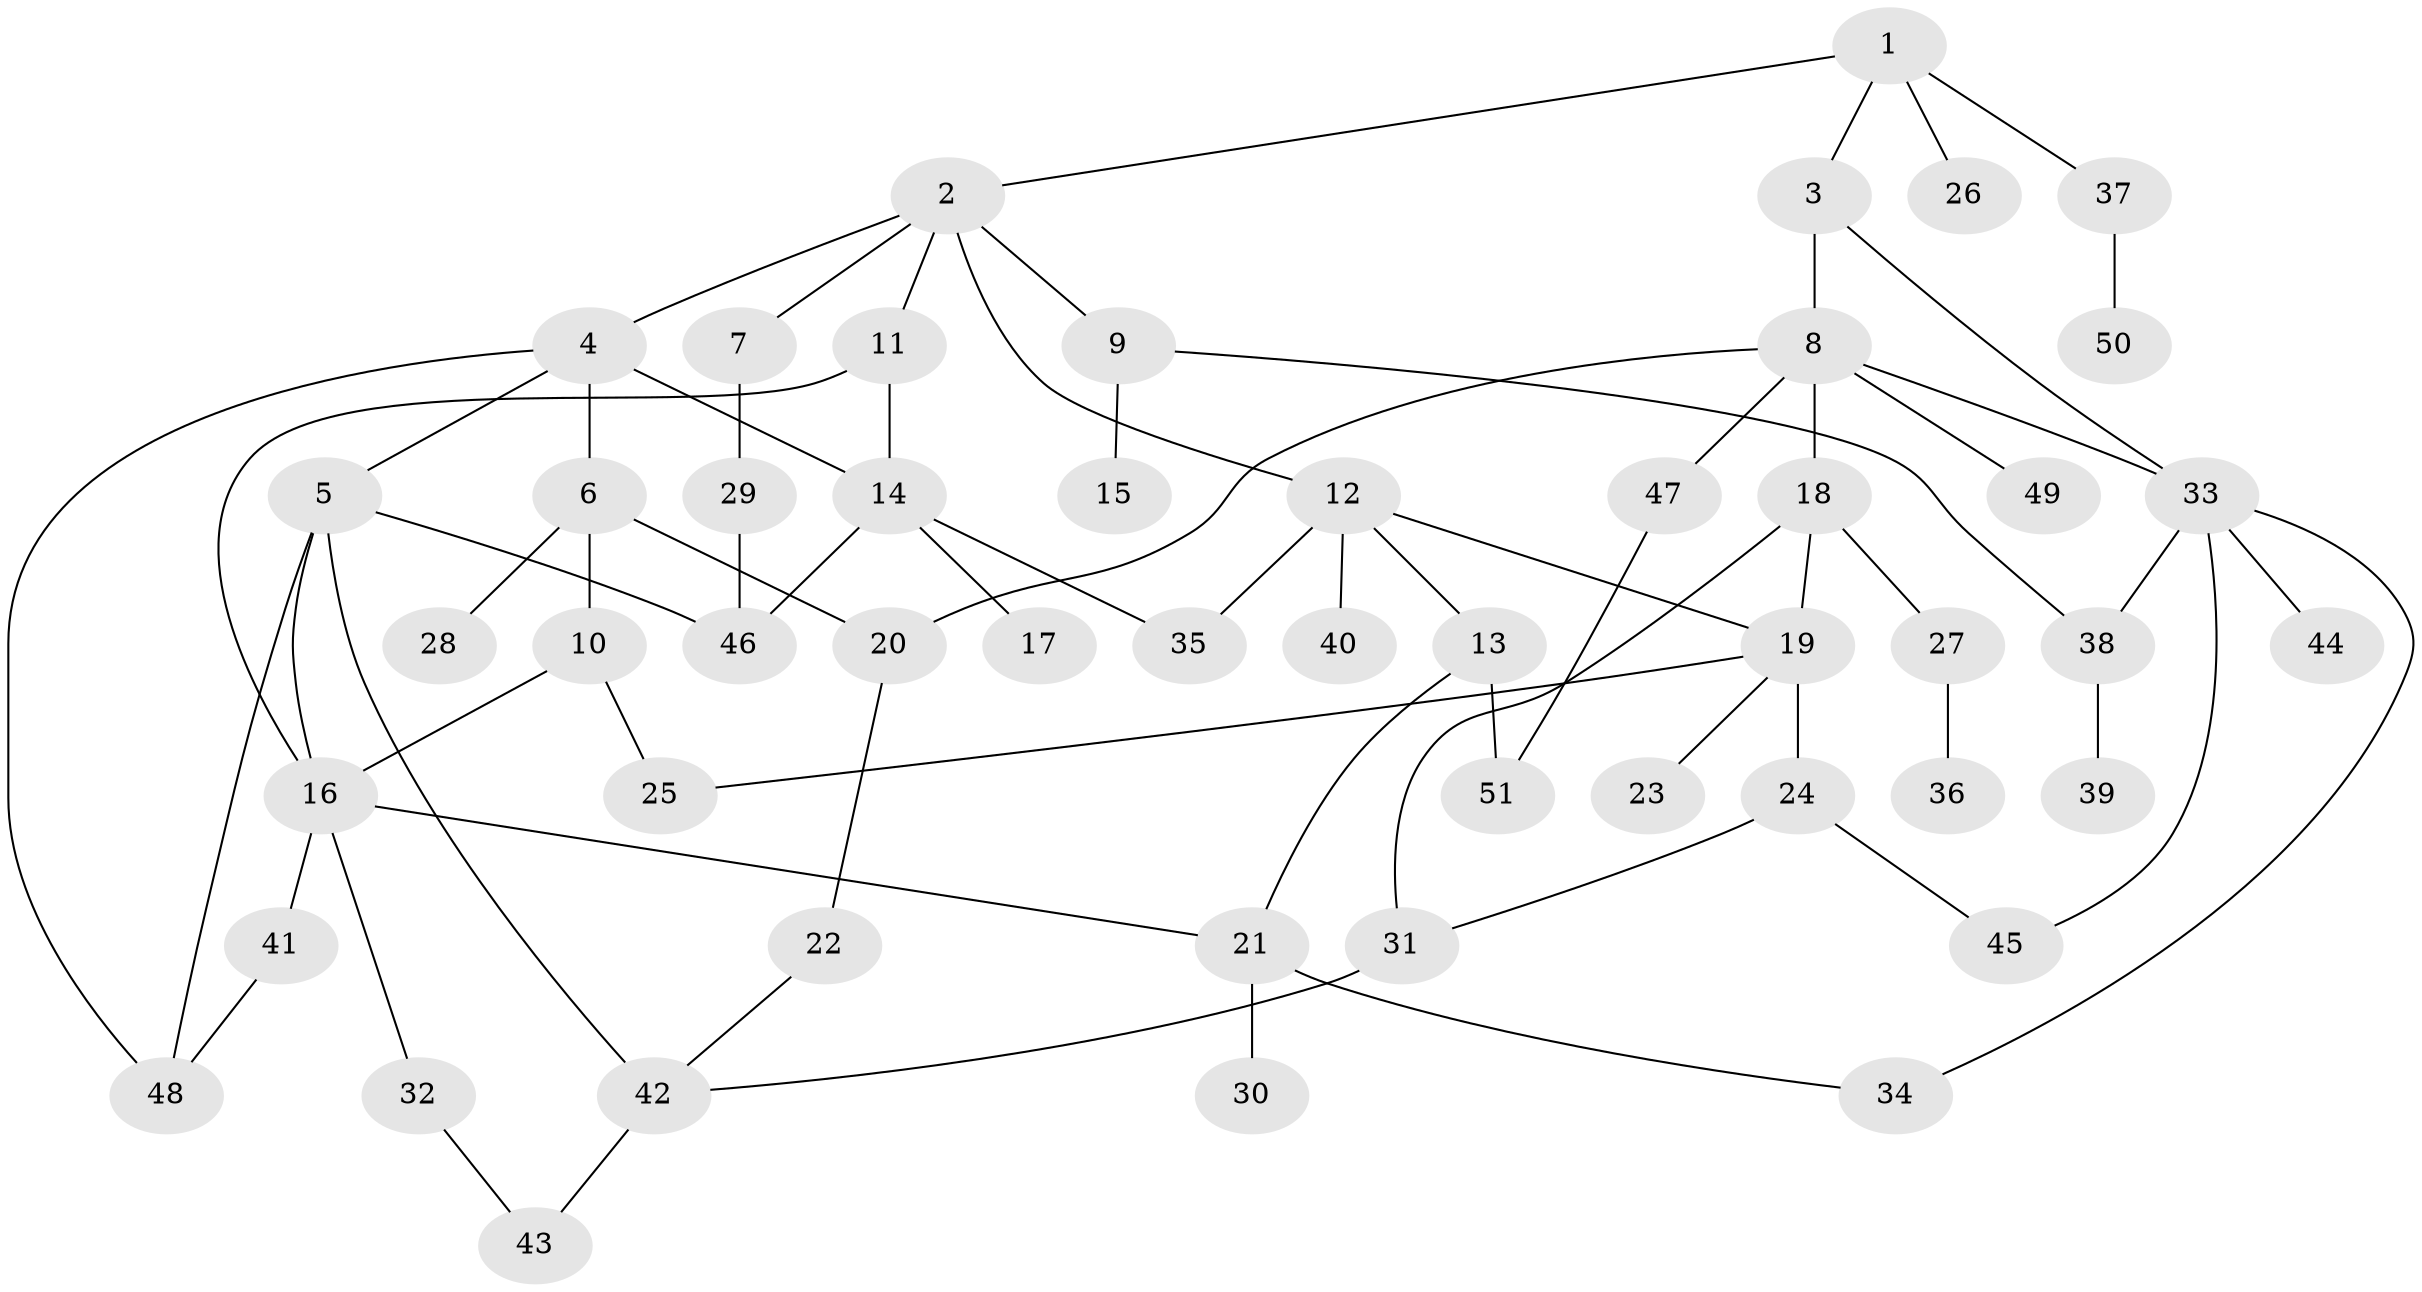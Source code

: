 // Generated by graph-tools (version 1.1) at 2025/25/03/09/25 03:25:30]
// undirected, 51 vertices, 71 edges
graph export_dot {
graph [start="1"]
  node [color=gray90,style=filled];
  1;
  2;
  3;
  4;
  5;
  6;
  7;
  8;
  9;
  10;
  11;
  12;
  13;
  14;
  15;
  16;
  17;
  18;
  19;
  20;
  21;
  22;
  23;
  24;
  25;
  26;
  27;
  28;
  29;
  30;
  31;
  32;
  33;
  34;
  35;
  36;
  37;
  38;
  39;
  40;
  41;
  42;
  43;
  44;
  45;
  46;
  47;
  48;
  49;
  50;
  51;
  1 -- 2;
  1 -- 3;
  1 -- 26;
  1 -- 37;
  2 -- 4;
  2 -- 7;
  2 -- 9;
  2 -- 11;
  2 -- 12;
  3 -- 8;
  3 -- 33;
  4 -- 5;
  4 -- 6;
  4 -- 48;
  4 -- 14;
  5 -- 16;
  5 -- 42;
  5 -- 46;
  5 -- 48;
  6 -- 10;
  6 -- 28;
  6 -- 20;
  7 -- 29;
  8 -- 18;
  8 -- 20;
  8 -- 47;
  8 -- 49;
  8 -- 33;
  9 -- 15;
  9 -- 38;
  10 -- 25;
  10 -- 16;
  11 -- 14;
  11 -- 16;
  12 -- 13;
  12 -- 40;
  12 -- 35;
  12 -- 19;
  13 -- 51;
  13 -- 21;
  14 -- 17;
  14 -- 35;
  14 -- 46;
  16 -- 21;
  16 -- 32;
  16 -- 41;
  18 -- 19;
  18 -- 27;
  18 -- 31;
  19 -- 23;
  19 -- 24;
  19 -- 25;
  20 -- 22;
  21 -- 30;
  21 -- 34;
  22 -- 42;
  24 -- 31;
  24 -- 45;
  27 -- 36;
  29 -- 46;
  31 -- 42;
  32 -- 43;
  33 -- 34;
  33 -- 44;
  33 -- 45;
  33 -- 38;
  37 -- 50;
  38 -- 39;
  41 -- 48;
  42 -- 43;
  47 -- 51;
}
